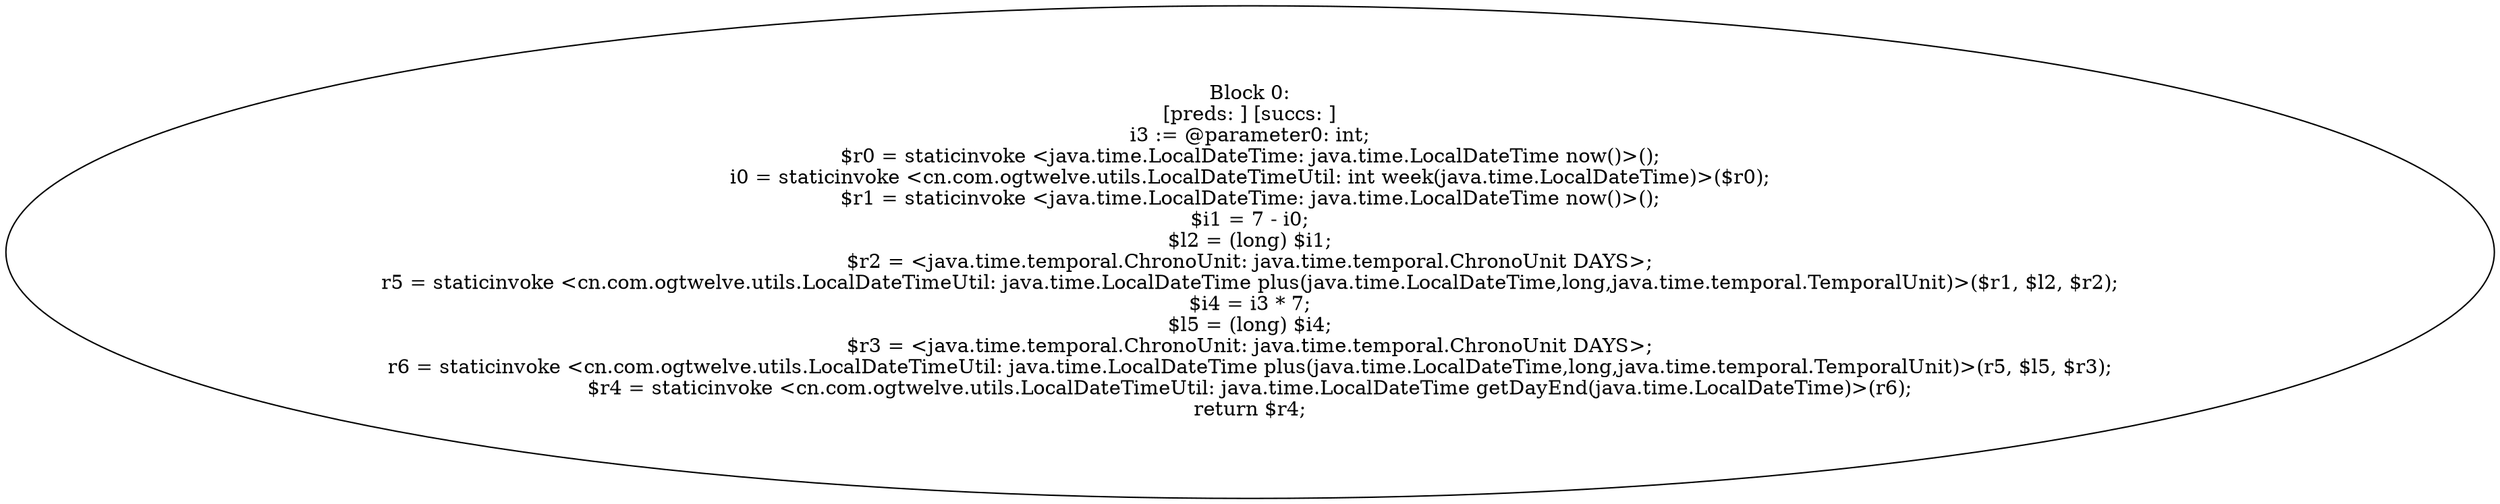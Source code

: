 digraph "unitGraph" {
    "Block 0:
[preds: ] [succs: ]
i3 := @parameter0: int;
$r0 = staticinvoke <java.time.LocalDateTime: java.time.LocalDateTime now()>();
i0 = staticinvoke <cn.com.ogtwelve.utils.LocalDateTimeUtil: int week(java.time.LocalDateTime)>($r0);
$r1 = staticinvoke <java.time.LocalDateTime: java.time.LocalDateTime now()>();
$i1 = 7 - i0;
$l2 = (long) $i1;
$r2 = <java.time.temporal.ChronoUnit: java.time.temporal.ChronoUnit DAYS>;
r5 = staticinvoke <cn.com.ogtwelve.utils.LocalDateTimeUtil: java.time.LocalDateTime plus(java.time.LocalDateTime,long,java.time.temporal.TemporalUnit)>($r1, $l2, $r2);
$i4 = i3 * 7;
$l5 = (long) $i4;
$r3 = <java.time.temporal.ChronoUnit: java.time.temporal.ChronoUnit DAYS>;
r6 = staticinvoke <cn.com.ogtwelve.utils.LocalDateTimeUtil: java.time.LocalDateTime plus(java.time.LocalDateTime,long,java.time.temporal.TemporalUnit)>(r5, $l5, $r3);
$r4 = staticinvoke <cn.com.ogtwelve.utils.LocalDateTimeUtil: java.time.LocalDateTime getDayEnd(java.time.LocalDateTime)>(r6);
return $r4;
"
}
